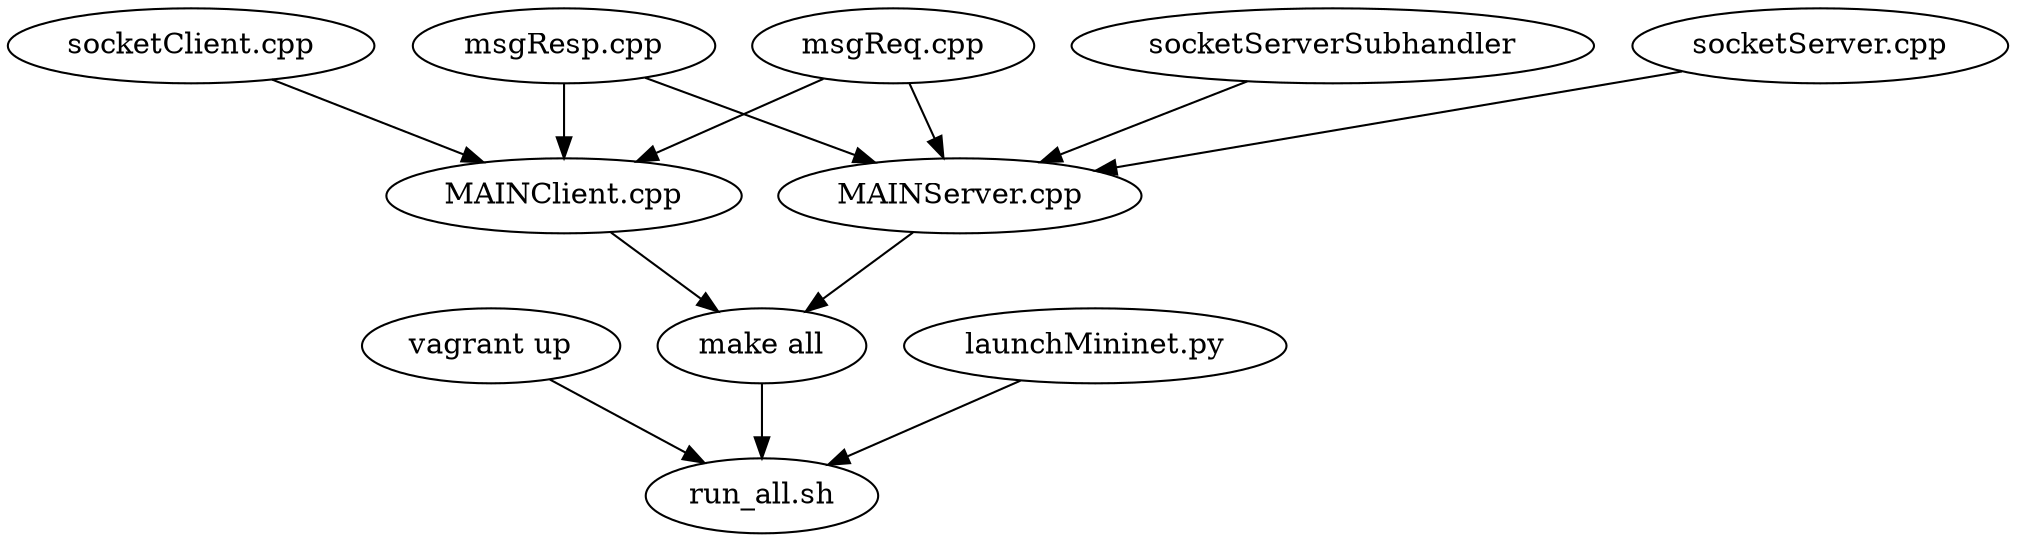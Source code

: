 digraph G {
  "vagrant up" -> "run_all.sh";
  "make all" -> "run_all.sh";
  "launchMininet.py" -> "run_all.sh";

  "msgReq.cpp" -> "MAINClient.cpp", "MAINServer.cpp";
  "msgResp.cpp" -> "MAINClient.cpp", "MAINServer.cpp";
  "socketClient.cpp" -> "MAINClient.cpp";
  "socketServer.cpp" -> "MAINServer.cpp";
  "socketServerSubhandler" -> "MAINServer.cpp";
  "MAINClient.cpp" -> "make all";
  "MAINServer.cpp" -> "make all";
}

#Usage: dot -Tpng codeStructure.gv -o dependChain-codeStructure.png
